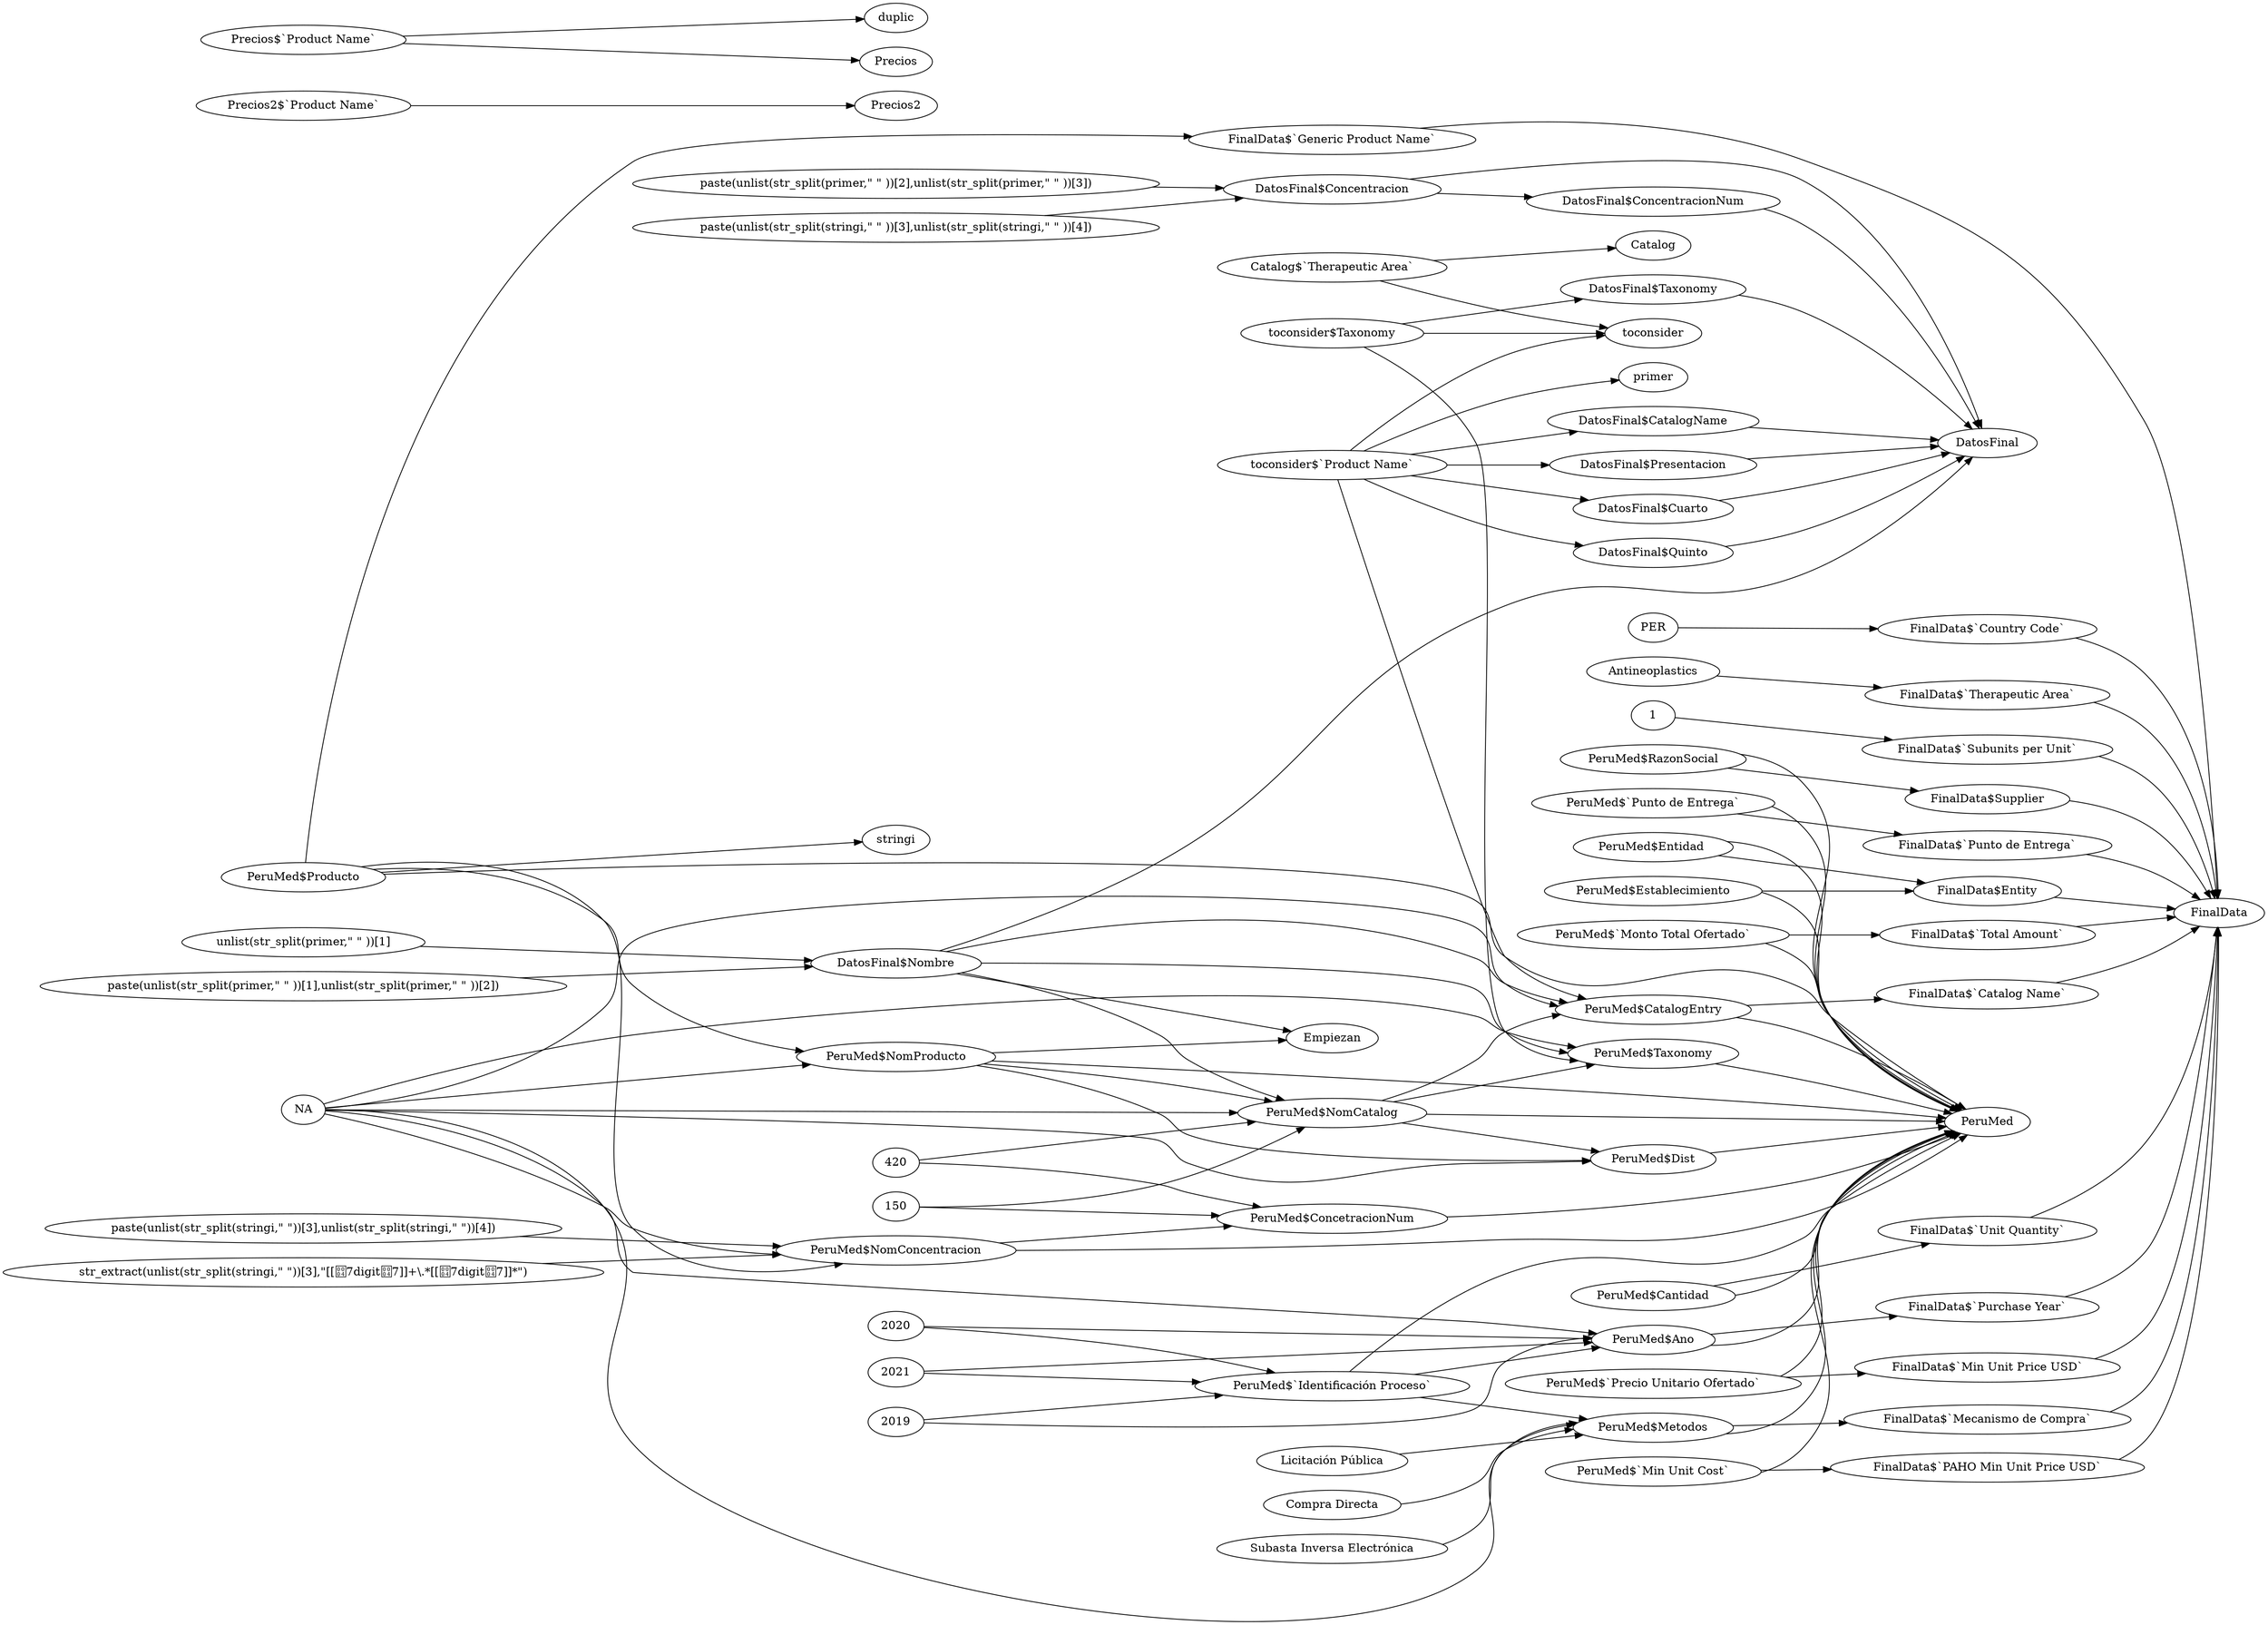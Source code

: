 strict digraph  {
rankdir=LR;
"Catalog$`Therapeutic Area`";
toconsider;
"toconsider$`Product Name`";
primer;
"unlist(str_split(primer,\" \" ))[1]";
"DatosFinal$Nombre";
"paste(unlist(str_split(primer,\" \" ))[2],unlist(str_split(primer,\" \" ))[3])";
"DatosFinal$Concentracion";
"paste(unlist(str_split(primer,\" \" ))[1],unlist(str_split(primer,\" \" ))[2])";
"paste(unlist(str_split(stringi,\" \" ))[3],unlist(str_split(stringi,\" \" ))[4])";
"DatosFinal$Presentacion";
"DatosFinal$Cuarto";
"DatosFinal$Quinto";
"toconsider$Taxonomy";
"DatosFinal$Taxonomy";
"DatosFinal$CatalogName";
"DatosFinal$ConcentracionNum";
NA;
"PeruMed$NomCatalog";
"PeruMed$Dist";
"PeruMed$NomProducto";
"PeruMed$NomConcentracion";
"PeruMed$Ano";
"PeruMed$Metodos";
"PeruMed$Producto";
"PeruMed$`Identificación Proceso`";
Empiezan;
stringi;
"paste(unlist(str_split(stringi,\" \"))[3],unlist(str_split(stringi,\" \"))[4])";
"str_extract(unlist(str_split(stringi,\" \"))[3],\"[[7digit7]]+\\.*[[7digit7]]*\")";
"Subasta Inversa Electrónica";
"Licitación Pública";
"Compra Directa";
2020;
2021;
2019;
"PeruMed$ConcetracionNum";
"PeruMed$Taxonomy";
"PeruMed$CatalogEntry";
"150";
"420";
"Precios2$`Product Name`";
Precios2;
"Precios$`Product Name`";
duplic;
"PER";
"FinalData$`Country Code`";
"PeruMed$Entidad ";
"FinalData$Entity";
"PeruMed$Establecimiento";
"Antineoplastics";
"FinalData$`Therapeutic Area`";
"FinalData$`Catalog Name`";
"PeruMed$`Monto Total Ofertado`";
"FinalData$`Total Amount`";
"PeruMed$Cantidad";
"FinalData$`Unit Quantity`";
"PeruMed$`Precio Unitario Ofertado`";
"FinalData$`Min Unit Price USD`";
"PeruMed$`Min Unit Cost`";
"FinalData$`PAHO Min Unit Price USD`";
1;
"FinalData$`Subunits per Unit`";
"FinalData$`Purchase Year`";
"PeruMed$RazonSocial";
"FinalData$Supplier";
"FinalData$`Generic Product Name`";
"PeruMed$`Punto de Entrega`";
"FinalData$`Punto de Entrega`";
"FinalData$`Mecanismo de Compra`";
Catalog;
DatosFinal;
PeruMed;
Precios;
FinalData;
"Catalog$`Therapeutic Area`" -> toconsider;
"Catalog$`Therapeutic Area`" -> Catalog;
"toconsider$`Product Name`" -> primer;
"toconsider$`Product Name`" -> "DatosFinal$Presentacion";
"toconsider$`Product Name`" -> "DatosFinal$Cuarto";
"toconsider$`Product Name`" -> "DatosFinal$Quinto";
"toconsider$`Product Name`" -> "DatosFinal$CatalogName";
"toconsider$`Product Name`" -> "PeruMed$CatalogEntry";
"toconsider$`Product Name`" -> toconsider;
"unlist(str_split(primer,\" \" ))[1]" -> "DatosFinal$Nombre";
"DatosFinal$Nombre" -> "PeruMed$NomCatalog";
"DatosFinal$Nombre" -> Empiezan;
"DatosFinal$Nombre" -> "PeruMed$Taxonomy";
"DatosFinal$Nombre" -> "PeruMed$CatalogEntry";
"DatosFinal$Nombre" -> DatosFinal;
"paste(unlist(str_split(primer,\" \" ))[2],unlist(str_split(primer,\" \" ))[3])" -> "DatosFinal$Concentracion";
"DatosFinal$Concentracion" -> "DatosFinal$ConcentracionNum";
"DatosFinal$Concentracion" -> DatosFinal;
"paste(unlist(str_split(primer,\" \" ))[1],unlist(str_split(primer,\" \" ))[2])" -> "DatosFinal$Nombre";
"paste(unlist(str_split(stringi,\" \" ))[3],unlist(str_split(stringi,\" \" ))[4])" -> "DatosFinal$Concentracion";
"DatosFinal$Presentacion" -> DatosFinal;
"DatosFinal$Cuarto" -> DatosFinal;
"DatosFinal$Quinto" -> DatosFinal;
"toconsider$Taxonomy" -> "DatosFinal$Taxonomy";
"toconsider$Taxonomy" -> "PeruMed$Taxonomy";
"toconsider$Taxonomy" -> toconsider;
"DatosFinal$Taxonomy" -> DatosFinal;
"DatosFinal$CatalogName" -> DatosFinal;
"DatosFinal$ConcentracionNum" -> DatosFinal;
NA -> "PeruMed$NomCatalog";
NA -> "PeruMed$Dist";
NA -> "PeruMed$NomProducto";
NA -> "PeruMed$NomConcentracion";
NA -> "PeruMed$Ano";
NA -> "PeruMed$Metodos";
NA -> "PeruMed$Taxonomy";
NA -> "PeruMed$CatalogEntry";
"PeruMed$NomCatalog" -> "PeruMed$Dist";
"PeruMed$NomCatalog" -> "PeruMed$Taxonomy";
"PeruMed$NomCatalog" -> "PeruMed$CatalogEntry";
"PeruMed$NomCatalog" -> PeruMed;
"PeruMed$Dist" -> PeruMed;
"PeruMed$NomProducto" -> "PeruMed$NomCatalog";
"PeruMed$NomProducto" -> "PeruMed$Dist";
"PeruMed$NomProducto" -> Empiezan;
"PeruMed$NomProducto" -> PeruMed;
"PeruMed$NomConcentracion" -> "PeruMed$ConcetracionNum";
"PeruMed$NomConcentracion" -> PeruMed;
"PeruMed$Ano" -> "FinalData$`Purchase Year`";
"PeruMed$Ano" -> PeruMed;
"PeruMed$Metodos" -> "FinalData$`Mecanismo de Compra`";
"PeruMed$Metodos" -> PeruMed;
"PeruMed$Producto" -> "PeruMed$NomProducto";
"PeruMed$Producto" -> "PeruMed$NomConcentracion";
"PeruMed$Producto" -> stringi;
"PeruMed$Producto" -> "FinalData$`Generic Product Name`";
"PeruMed$Producto" -> PeruMed;
"PeruMed$`Identificación Proceso`" -> "PeruMed$Ano";
"PeruMed$`Identificación Proceso`" -> "PeruMed$Metodos";
"PeruMed$`Identificación Proceso`" -> PeruMed;
"paste(unlist(str_split(stringi,\" \"))[3],unlist(str_split(stringi,\" \"))[4])" -> "PeruMed$NomConcentracion";
"str_extract(unlist(str_split(stringi,\" \"))[3],\"[[7digit7]]+\\.*[[7digit7]]*\")" -> "PeruMed$NomConcentracion";
"Subasta Inversa Electrónica" -> "PeruMed$Metodos";
"Licitación Pública" -> "PeruMed$Metodos";
"Compra Directa" -> "PeruMed$Metodos";
2020 -> "PeruMed$Ano";
2020 -> "PeruMed$`Identificación Proceso`";
2021 -> "PeruMed$Ano";
2021 -> "PeruMed$`Identificación Proceso`";
2019 -> "PeruMed$Ano";
2019 -> "PeruMed$`Identificación Proceso`";
"PeruMed$ConcetracionNum" -> PeruMed;
"PeruMed$Taxonomy" -> PeruMed;
"PeruMed$CatalogEntry" -> "FinalData$`Catalog Name`";
"PeruMed$CatalogEntry" -> PeruMed;
"150" -> "PeruMed$ConcetracionNum";
"150" -> "PeruMed$NomCatalog";
"420" -> "PeruMed$ConcetracionNum";
"420" -> "PeruMed$NomCatalog";
"Precios2$`Product Name`" -> Precios2;
"Precios$`Product Name`" -> duplic;
"Precios$`Product Name`" -> Precios;
"PER" -> "FinalData$`Country Code`";
"FinalData$`Country Code`" -> FinalData;
"PeruMed$Entidad " -> "FinalData$Entity";
"PeruMed$Entidad " -> PeruMed;
"FinalData$Entity" -> FinalData;
"PeruMed$Establecimiento" -> "FinalData$Entity";
"PeruMed$Establecimiento" -> PeruMed;
"Antineoplastics" -> "FinalData$`Therapeutic Area`";
"FinalData$`Therapeutic Area`" -> FinalData;
"FinalData$`Catalog Name`" -> FinalData;
"PeruMed$`Monto Total Ofertado`" -> "FinalData$`Total Amount`";
"PeruMed$`Monto Total Ofertado`" -> PeruMed;
"FinalData$`Total Amount`" -> FinalData;
"PeruMed$Cantidad" -> "FinalData$`Unit Quantity`";
"PeruMed$Cantidad" -> PeruMed;
"FinalData$`Unit Quantity`" -> FinalData;
"PeruMed$`Precio Unitario Ofertado`" -> "FinalData$`Min Unit Price USD`";
"PeruMed$`Precio Unitario Ofertado`" -> PeruMed;
"FinalData$`Min Unit Price USD`" -> FinalData;
"PeruMed$`Min Unit Cost`" -> "FinalData$`PAHO Min Unit Price USD`";
"PeruMed$`Min Unit Cost`" -> PeruMed;
"FinalData$`PAHO Min Unit Price USD`" -> FinalData;
1 -> "FinalData$`Subunits per Unit`";
"FinalData$`Subunits per Unit`" -> FinalData;
"FinalData$`Purchase Year`" -> FinalData;
"PeruMed$RazonSocial" -> "FinalData$Supplier";
"PeruMed$RazonSocial" -> PeruMed;
"FinalData$Supplier" -> FinalData;
"FinalData$`Generic Product Name`" -> FinalData;
"PeruMed$`Punto de Entrega`" -> "FinalData$`Punto de Entrega`";
"PeruMed$`Punto de Entrega`" -> PeruMed;
"FinalData$`Punto de Entrega`" -> FinalData;
"FinalData$`Mecanismo de Compra`" -> FinalData;
}
